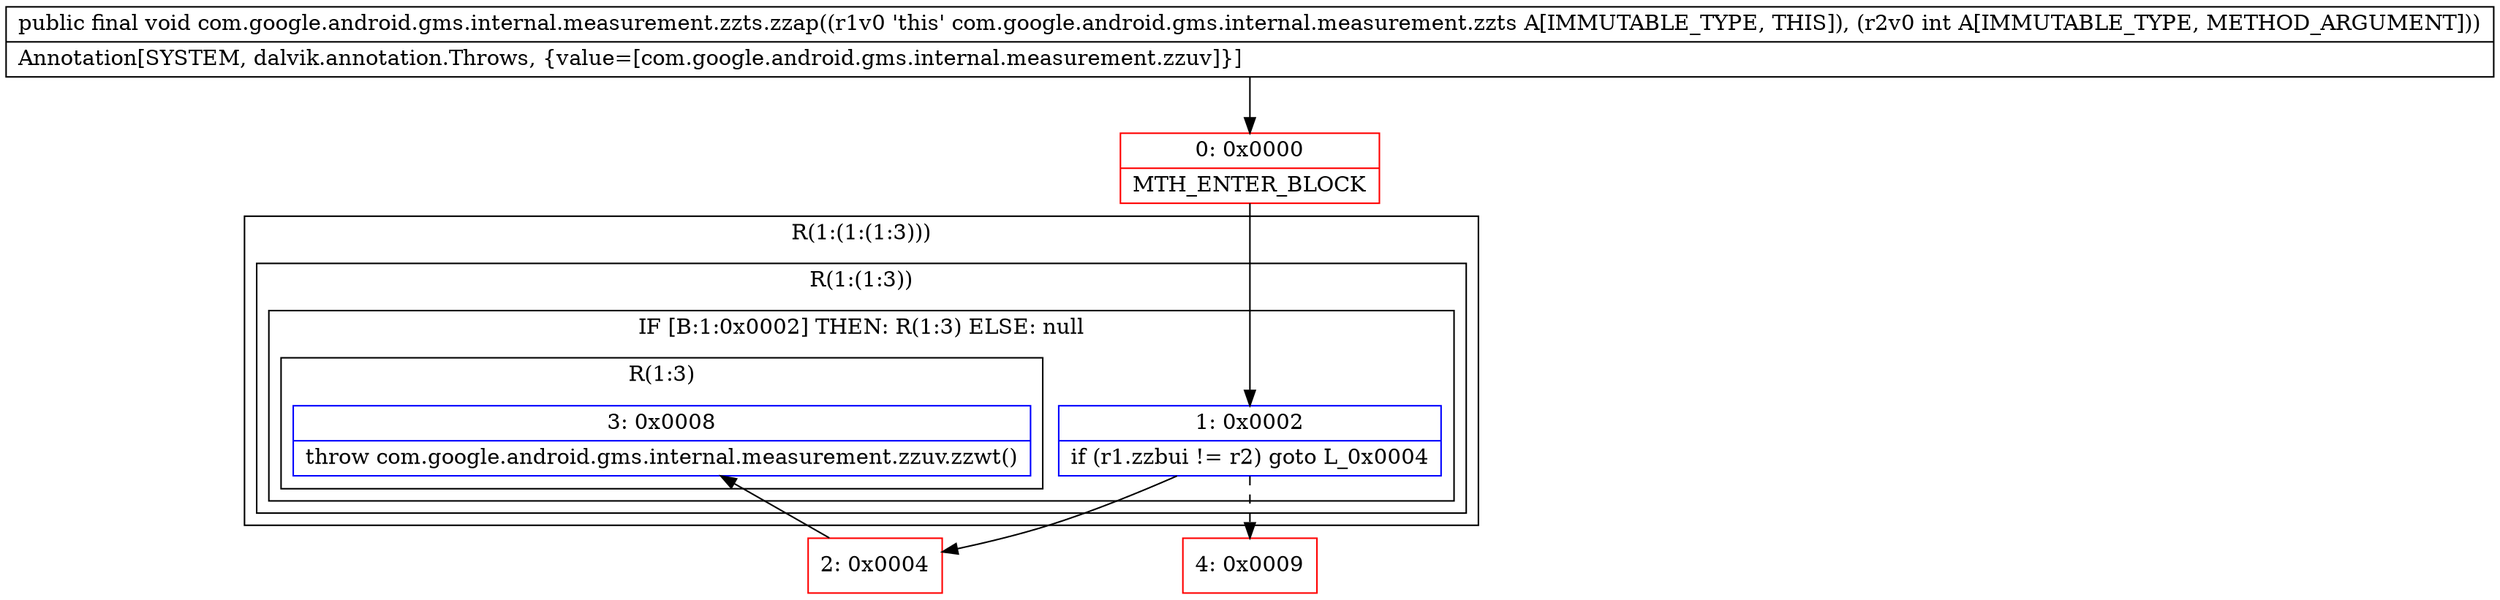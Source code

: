 digraph "CFG forcom.google.android.gms.internal.measurement.zzts.zzap(I)V" {
subgraph cluster_Region_728594677 {
label = "R(1:(1:(1:3)))";
node [shape=record,color=blue];
subgraph cluster_Region_1976800869 {
label = "R(1:(1:3))";
node [shape=record,color=blue];
subgraph cluster_IfRegion_601149436 {
label = "IF [B:1:0x0002] THEN: R(1:3) ELSE: null";
node [shape=record,color=blue];
Node_1 [shape=record,label="{1\:\ 0x0002|if (r1.zzbui != r2) goto L_0x0004\l}"];
subgraph cluster_Region_676391684 {
label = "R(1:3)";
node [shape=record,color=blue];
Node_3 [shape=record,label="{3\:\ 0x0008|throw com.google.android.gms.internal.measurement.zzuv.zzwt()\l}"];
}
}
}
}
Node_0 [shape=record,color=red,label="{0\:\ 0x0000|MTH_ENTER_BLOCK\l}"];
Node_2 [shape=record,color=red,label="{2\:\ 0x0004}"];
Node_4 [shape=record,color=red,label="{4\:\ 0x0009}"];
MethodNode[shape=record,label="{public final void com.google.android.gms.internal.measurement.zzts.zzap((r1v0 'this' com.google.android.gms.internal.measurement.zzts A[IMMUTABLE_TYPE, THIS]), (r2v0 int A[IMMUTABLE_TYPE, METHOD_ARGUMENT]))  | Annotation[SYSTEM, dalvik.annotation.Throws, \{value=[com.google.android.gms.internal.measurement.zzuv]\}]\l}"];
MethodNode -> Node_0;
Node_1 -> Node_2;
Node_1 -> Node_4[style=dashed];
Node_0 -> Node_1;
Node_2 -> Node_3;
}

